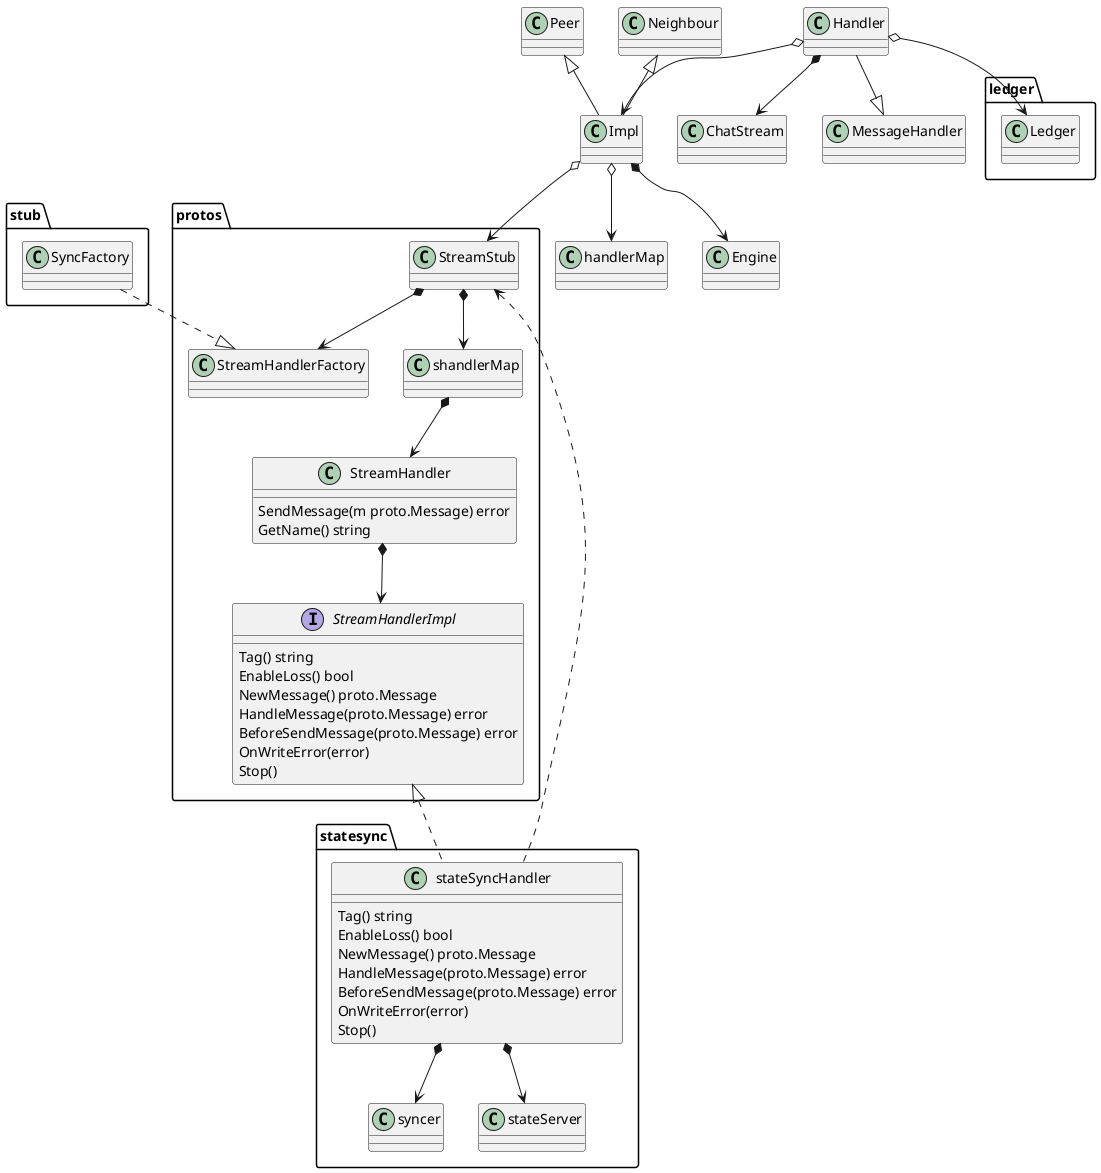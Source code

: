 @startuml




Impl o--> protos.StreamStub
Impl o--> handlerMap
Impl *--> Engine
Peer <|-- Impl
Neighbour <|-- Impl

protos.StreamStub *--> protos.shandlerMap
protos.StreamStub *--> protos.StreamHandlerFactory
protos.shandlerMap *--> protos.StreamHandler

Handler *--> ChatStream
Handler o--> Impl
Handler --|> MessageHandler
Handler o--> ledger.Ledger



protos.StreamHandlerImpl <|.. statesync.stateSyncHandler
statesync.stateSyncHandler *--> statesync.syncer
statesync.stateSyncHandler ..> protos.StreamStub
statesync.stateSyncHandler *--> statesync.stateServer
protos.StreamHandler *--> protos.StreamHandlerImpl


stub.SyncFactory ..|> protos.StreamHandlerFactory


interface protos.StreamHandlerImpl  {
	Tag() string
	EnableLoss() bool
	NewMessage() proto.Message
	HandleMessage(proto.Message) error
	BeforeSendMessage(proto.Message) error
	OnWriteError(error)
	Stop()
}

class protos.StreamHandler  {
	SendMessage(m proto.Message) error
	GetName() string
}

class statesync.stateSyncHandler  {
	Tag() string
	EnableLoss() bool
	NewMessage() proto.Message
	HandleMessage(proto.Message) error
	BeforeSendMessage(proto.Message) error
	OnWriteError(error)
	Stop()
}



@enduml


、



interface BlocksRetriever  {
	RequestBlocks(*pb.SyncBlockRange) (<-chan *pb.SyncBlocks, error)
}

interface StateRetriever  {
	RequestStateSnapshot() (<-chan *pb.SyncStateSnapshot, error)
	RequestStateDeltas(syncBlockRange *pb.SyncBlockRange)
}

Handler o--> ledger.Ledger

BlocksRetriever <|-- RemoteLedger
StateRetriever <|-- RemoteLedger

Handler o--> syncStateSnapshotRequestHandler
Handler o--> syncStateDeltasHandler
Handler o--> syncBlocksRequestHandler